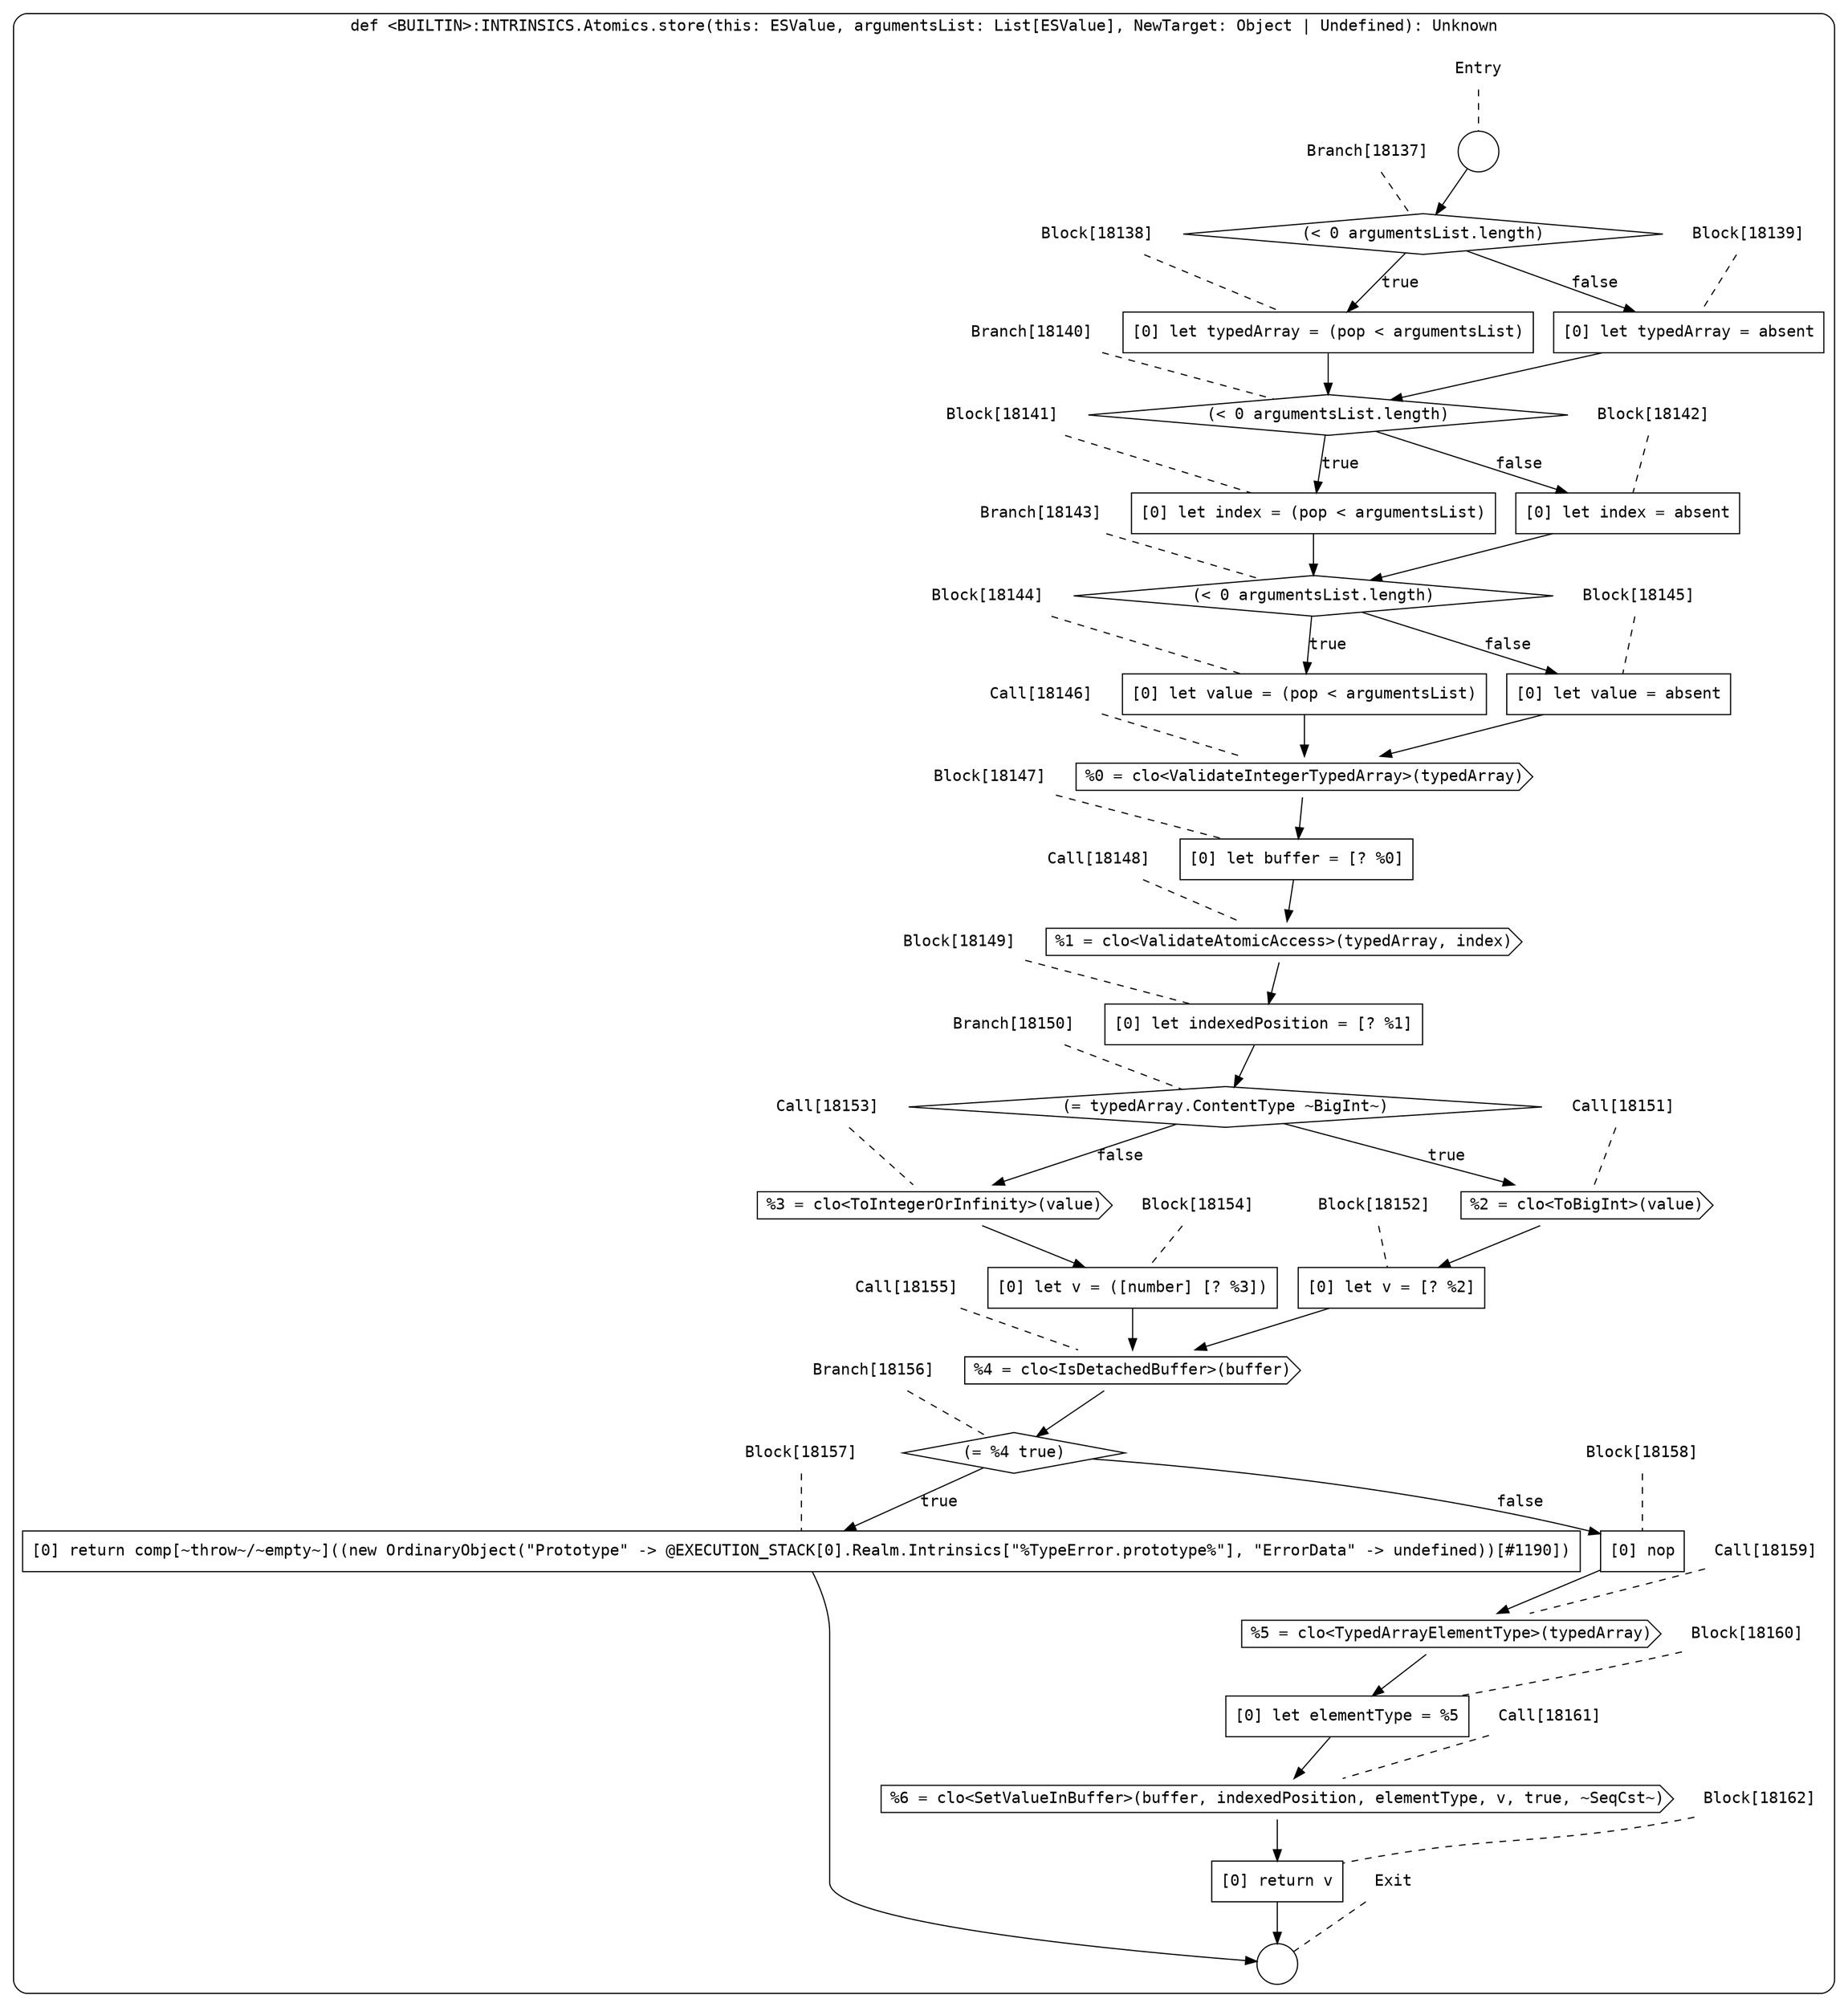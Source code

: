 digraph {
  graph [fontname = "Consolas"]
  node [fontname = "Consolas"]
  edge [fontname = "Consolas"]
  subgraph cluster2540 {
    label = "def <BUILTIN>:INTRINSICS.Atomics.store(this: ESValue, argumentsList: List[ESValue], NewTarget: Object | Undefined): Unknown"
    style = rounded
    cluster2540_entry_name [shape=none, label=<<font color="black">Entry</font>>]
    cluster2540_entry_name -> cluster2540_entry [arrowhead=none, color="black", style=dashed]
    cluster2540_entry [shape=circle label=" " color="black" fillcolor="white" style=filled]
    cluster2540_entry -> node18137 [color="black"]
    cluster2540_exit_name [shape=none, label=<<font color="black">Exit</font>>]
    cluster2540_exit_name -> cluster2540_exit [arrowhead=none, color="black", style=dashed]
    cluster2540_exit [shape=circle label=" " color="black" fillcolor="white" style=filled]
    node18137_name [shape=none, label=<<font color="black">Branch[18137]</font>>]
    node18137_name -> node18137 [arrowhead=none, color="black", style=dashed]
    node18137 [shape=diamond, label=<<font color="black">(&lt; 0 argumentsList.length)</font>> color="black" fillcolor="white", style=filled]
    node18137 -> node18138 [label=<<font color="black">true</font>> color="black"]
    node18137 -> node18139 [label=<<font color="black">false</font>> color="black"]
    node18138_name [shape=none, label=<<font color="black">Block[18138]</font>>]
    node18138_name -> node18138 [arrowhead=none, color="black", style=dashed]
    node18138 [shape=box, label=<<font color="black">[0] let typedArray = (pop &lt; argumentsList)<BR ALIGN="LEFT"/></font>> color="black" fillcolor="white", style=filled]
    node18138 -> node18140 [color="black"]
    node18139_name [shape=none, label=<<font color="black">Block[18139]</font>>]
    node18139_name -> node18139 [arrowhead=none, color="black", style=dashed]
    node18139 [shape=box, label=<<font color="black">[0] let typedArray = absent<BR ALIGN="LEFT"/></font>> color="black" fillcolor="white", style=filled]
    node18139 -> node18140 [color="black"]
    node18140_name [shape=none, label=<<font color="black">Branch[18140]</font>>]
    node18140_name -> node18140 [arrowhead=none, color="black", style=dashed]
    node18140 [shape=diamond, label=<<font color="black">(&lt; 0 argumentsList.length)</font>> color="black" fillcolor="white", style=filled]
    node18140 -> node18141 [label=<<font color="black">true</font>> color="black"]
    node18140 -> node18142 [label=<<font color="black">false</font>> color="black"]
    node18141_name [shape=none, label=<<font color="black">Block[18141]</font>>]
    node18141_name -> node18141 [arrowhead=none, color="black", style=dashed]
    node18141 [shape=box, label=<<font color="black">[0] let index = (pop &lt; argumentsList)<BR ALIGN="LEFT"/></font>> color="black" fillcolor="white", style=filled]
    node18141 -> node18143 [color="black"]
    node18142_name [shape=none, label=<<font color="black">Block[18142]</font>>]
    node18142_name -> node18142 [arrowhead=none, color="black", style=dashed]
    node18142 [shape=box, label=<<font color="black">[0] let index = absent<BR ALIGN="LEFT"/></font>> color="black" fillcolor="white", style=filled]
    node18142 -> node18143 [color="black"]
    node18143_name [shape=none, label=<<font color="black">Branch[18143]</font>>]
    node18143_name -> node18143 [arrowhead=none, color="black", style=dashed]
    node18143 [shape=diamond, label=<<font color="black">(&lt; 0 argumentsList.length)</font>> color="black" fillcolor="white", style=filled]
    node18143 -> node18144 [label=<<font color="black">true</font>> color="black"]
    node18143 -> node18145 [label=<<font color="black">false</font>> color="black"]
    node18144_name [shape=none, label=<<font color="black">Block[18144]</font>>]
    node18144_name -> node18144 [arrowhead=none, color="black", style=dashed]
    node18144 [shape=box, label=<<font color="black">[0] let value = (pop &lt; argumentsList)<BR ALIGN="LEFT"/></font>> color="black" fillcolor="white", style=filled]
    node18144 -> node18146 [color="black"]
    node18145_name [shape=none, label=<<font color="black">Block[18145]</font>>]
    node18145_name -> node18145 [arrowhead=none, color="black", style=dashed]
    node18145 [shape=box, label=<<font color="black">[0] let value = absent<BR ALIGN="LEFT"/></font>> color="black" fillcolor="white", style=filled]
    node18145 -> node18146 [color="black"]
    node18146_name [shape=none, label=<<font color="black">Call[18146]</font>>]
    node18146_name -> node18146 [arrowhead=none, color="black", style=dashed]
    node18146 [shape=cds, label=<<font color="black">%0 = clo&lt;ValidateIntegerTypedArray&gt;(typedArray)</font>> color="black" fillcolor="white", style=filled]
    node18146 -> node18147 [color="black"]
    node18147_name [shape=none, label=<<font color="black">Block[18147]</font>>]
    node18147_name -> node18147 [arrowhead=none, color="black", style=dashed]
    node18147 [shape=box, label=<<font color="black">[0] let buffer = [? %0]<BR ALIGN="LEFT"/></font>> color="black" fillcolor="white", style=filled]
    node18147 -> node18148 [color="black"]
    node18148_name [shape=none, label=<<font color="black">Call[18148]</font>>]
    node18148_name -> node18148 [arrowhead=none, color="black", style=dashed]
    node18148 [shape=cds, label=<<font color="black">%1 = clo&lt;ValidateAtomicAccess&gt;(typedArray, index)</font>> color="black" fillcolor="white", style=filled]
    node18148 -> node18149 [color="black"]
    node18149_name [shape=none, label=<<font color="black">Block[18149]</font>>]
    node18149_name -> node18149 [arrowhead=none, color="black", style=dashed]
    node18149 [shape=box, label=<<font color="black">[0] let indexedPosition = [? %1]<BR ALIGN="LEFT"/></font>> color="black" fillcolor="white", style=filled]
    node18149 -> node18150 [color="black"]
    node18150_name [shape=none, label=<<font color="black">Branch[18150]</font>>]
    node18150_name -> node18150 [arrowhead=none, color="black", style=dashed]
    node18150 [shape=diamond, label=<<font color="black">(= typedArray.ContentType ~BigInt~)</font>> color="black" fillcolor="white", style=filled]
    node18150 -> node18151 [label=<<font color="black">true</font>> color="black"]
    node18150 -> node18153 [label=<<font color="black">false</font>> color="black"]
    node18151_name [shape=none, label=<<font color="black">Call[18151]</font>>]
    node18151_name -> node18151 [arrowhead=none, color="black", style=dashed]
    node18151 [shape=cds, label=<<font color="black">%2 = clo&lt;ToBigInt&gt;(value)</font>> color="black" fillcolor="white", style=filled]
    node18151 -> node18152 [color="black"]
    node18153_name [shape=none, label=<<font color="black">Call[18153]</font>>]
    node18153_name -> node18153 [arrowhead=none, color="black", style=dashed]
    node18153 [shape=cds, label=<<font color="black">%3 = clo&lt;ToIntegerOrInfinity&gt;(value)</font>> color="black" fillcolor="white", style=filled]
    node18153 -> node18154 [color="black"]
    node18152_name [shape=none, label=<<font color="black">Block[18152]</font>>]
    node18152_name -> node18152 [arrowhead=none, color="black", style=dashed]
    node18152 [shape=box, label=<<font color="black">[0] let v = [? %2]<BR ALIGN="LEFT"/></font>> color="black" fillcolor="white", style=filled]
    node18152 -> node18155 [color="black"]
    node18154_name [shape=none, label=<<font color="black">Block[18154]</font>>]
    node18154_name -> node18154 [arrowhead=none, color="black", style=dashed]
    node18154 [shape=box, label=<<font color="black">[0] let v = ([number] [? %3])<BR ALIGN="LEFT"/></font>> color="black" fillcolor="white", style=filled]
    node18154 -> node18155 [color="black"]
    node18155_name [shape=none, label=<<font color="black">Call[18155]</font>>]
    node18155_name -> node18155 [arrowhead=none, color="black", style=dashed]
    node18155 [shape=cds, label=<<font color="black">%4 = clo&lt;IsDetachedBuffer&gt;(buffer)</font>> color="black" fillcolor="white", style=filled]
    node18155 -> node18156 [color="black"]
    node18156_name [shape=none, label=<<font color="black">Branch[18156]</font>>]
    node18156_name -> node18156 [arrowhead=none, color="black", style=dashed]
    node18156 [shape=diamond, label=<<font color="black">(= %4 true)</font>> color="black" fillcolor="white", style=filled]
    node18156 -> node18157 [label=<<font color="black">true</font>> color="black"]
    node18156 -> node18158 [label=<<font color="black">false</font>> color="black"]
    node18157_name [shape=none, label=<<font color="black">Block[18157]</font>>]
    node18157_name -> node18157 [arrowhead=none, color="black", style=dashed]
    node18157 [shape=box, label=<<font color="black">[0] return comp[~throw~/~empty~]((new OrdinaryObject(&quot;Prototype&quot; -&gt; @EXECUTION_STACK[0].Realm.Intrinsics[&quot;%TypeError.prototype%&quot;], &quot;ErrorData&quot; -&gt; undefined))[#1190])<BR ALIGN="LEFT"/></font>> color="black" fillcolor="white", style=filled]
    node18157 -> cluster2540_exit [color="black"]
    node18158_name [shape=none, label=<<font color="black">Block[18158]</font>>]
    node18158_name -> node18158 [arrowhead=none, color="black", style=dashed]
    node18158 [shape=box, label=<<font color="black">[0] nop<BR ALIGN="LEFT"/></font>> color="black" fillcolor="white", style=filled]
    node18158 -> node18159 [color="black"]
    node18159_name [shape=none, label=<<font color="black">Call[18159]</font>>]
    node18159_name -> node18159 [arrowhead=none, color="black", style=dashed]
    node18159 [shape=cds, label=<<font color="black">%5 = clo&lt;TypedArrayElementType&gt;(typedArray)</font>> color="black" fillcolor="white", style=filled]
    node18159 -> node18160 [color="black"]
    node18160_name [shape=none, label=<<font color="black">Block[18160]</font>>]
    node18160_name -> node18160 [arrowhead=none, color="black", style=dashed]
    node18160 [shape=box, label=<<font color="black">[0] let elementType = %5<BR ALIGN="LEFT"/></font>> color="black" fillcolor="white", style=filled]
    node18160 -> node18161 [color="black"]
    node18161_name [shape=none, label=<<font color="black">Call[18161]</font>>]
    node18161_name -> node18161 [arrowhead=none, color="black", style=dashed]
    node18161 [shape=cds, label=<<font color="black">%6 = clo&lt;SetValueInBuffer&gt;(buffer, indexedPosition, elementType, v, true, ~SeqCst~)</font>> color="black" fillcolor="white", style=filled]
    node18161 -> node18162 [color="black"]
    node18162_name [shape=none, label=<<font color="black">Block[18162]</font>>]
    node18162_name -> node18162 [arrowhead=none, color="black", style=dashed]
    node18162 [shape=box, label=<<font color="black">[0] return v<BR ALIGN="LEFT"/></font>> color="black" fillcolor="white", style=filled]
    node18162 -> cluster2540_exit [color="black"]
  }
}